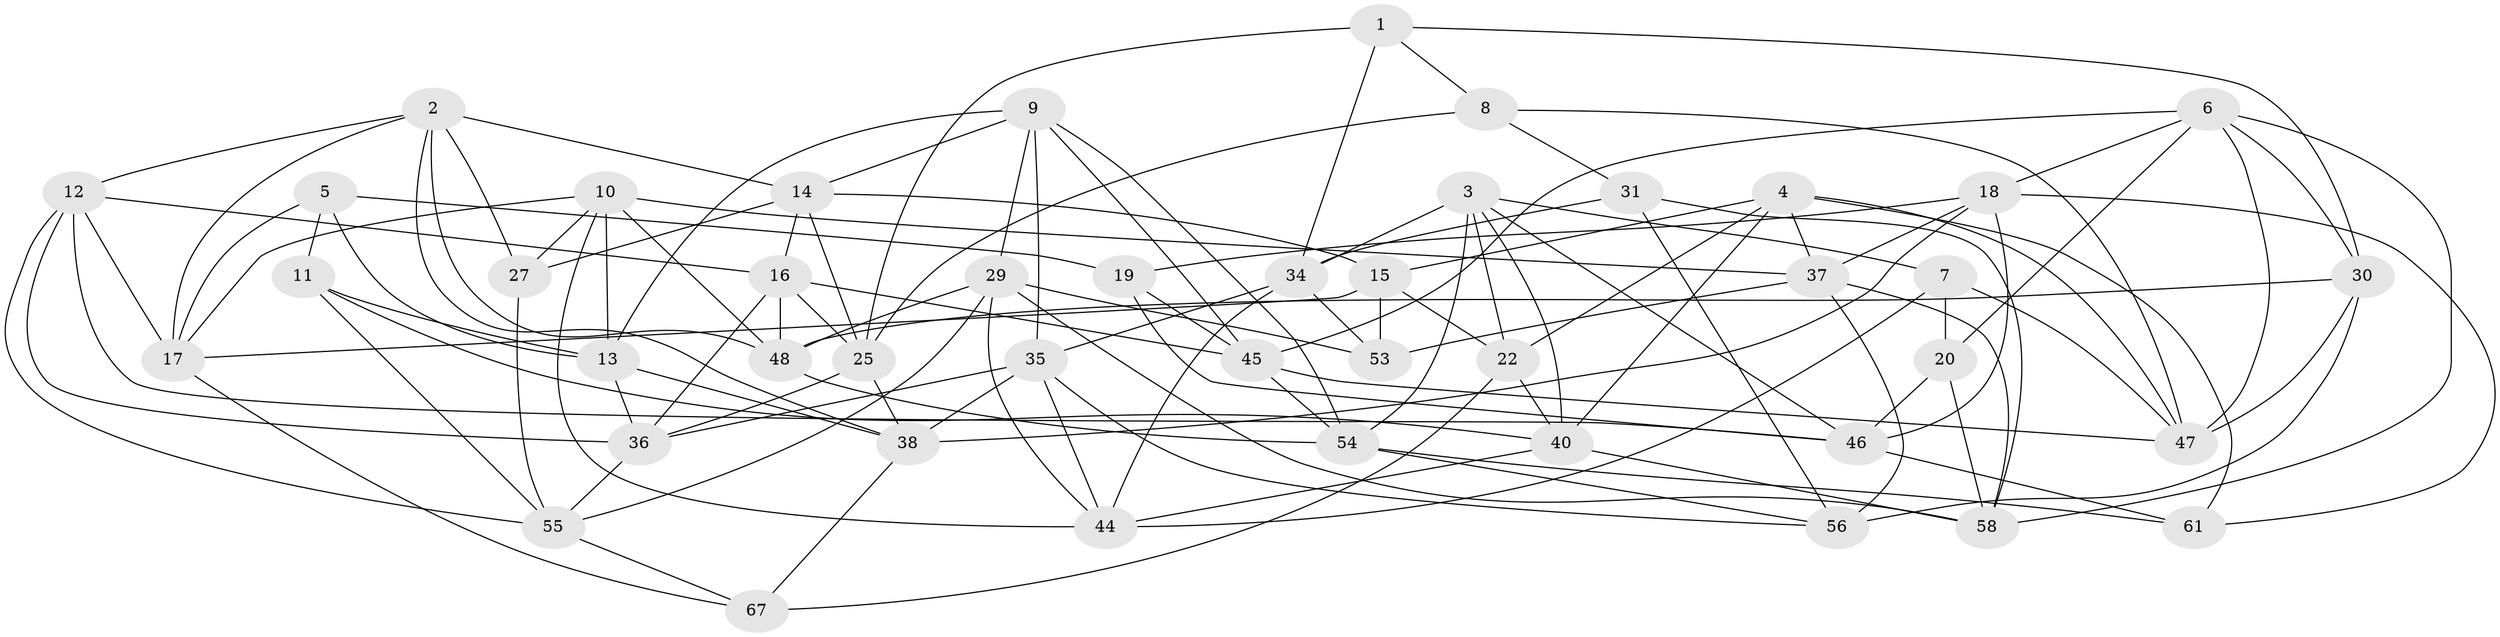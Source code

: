// Generated by graph-tools (version 1.1) at 2025/52/02/27/25 19:52:32]
// undirected, 44 vertices, 118 edges
graph export_dot {
graph [start="1"]
  node [color=gray90,style=filled];
  1;
  2 [super="+33"];
  3 [super="+24"];
  4 [super="+51"];
  5;
  6 [super="+65"];
  7;
  8;
  9 [super="+73"];
  10 [super="+59"];
  11;
  12 [super="+74"];
  13 [super="+49"];
  14 [super="+63"];
  15 [super="+39"];
  16 [super="+26"];
  17 [super="+23"];
  18 [super="+21"];
  19;
  20;
  22 [super="+41"];
  25 [super="+28"];
  27;
  29 [super="+50"];
  30 [super="+32"];
  31;
  34 [super="+42"];
  35 [super="+66"];
  36 [super="+76"];
  37 [super="+68"];
  38 [super="+72"];
  40 [super="+43"];
  44 [super="+69"];
  45 [super="+62"];
  46 [super="+52"];
  47 [super="+71"];
  48 [super="+64"];
  53;
  54 [super="+57"];
  55 [super="+75"];
  56 [super="+70"];
  58 [super="+60"];
  61;
  67;
  1 -- 25;
  1 -- 8;
  1 -- 30;
  1 -- 34;
  2 -- 14;
  2 -- 17;
  2 -- 27;
  2 -- 38;
  2 -- 48;
  2 -- 12;
  3 -- 40;
  3 -- 54;
  3 -- 46;
  3 -- 34;
  3 -- 22;
  3 -- 7;
  4 -- 40;
  4 -- 22;
  4 -- 37;
  4 -- 61;
  4 -- 15;
  4 -- 47;
  5 -- 11;
  5 -- 19;
  5 -- 17;
  5 -- 13;
  6 -- 58;
  6 -- 45;
  6 -- 20;
  6 -- 30;
  6 -- 18;
  6 -- 47;
  7 -- 47;
  7 -- 20;
  7 -- 44;
  8 -- 25;
  8 -- 47;
  8 -- 31;
  9 -- 13;
  9 -- 54;
  9 -- 14;
  9 -- 29;
  9 -- 35;
  9 -- 45;
  10 -- 17;
  10 -- 27;
  10 -- 44;
  10 -- 48;
  10 -- 13;
  10 -- 37;
  11 -- 13;
  11 -- 40;
  11 -- 55;
  12 -- 46;
  12 -- 36;
  12 -- 16;
  12 -- 17;
  12 -- 55;
  13 -- 36;
  13 -- 38;
  14 -- 15;
  14 -- 25;
  14 -- 16;
  14 -- 27;
  15 -- 53;
  15 -- 22 [weight=2];
  15 -- 17;
  16 -- 36;
  16 -- 25;
  16 -- 48;
  16 -- 45;
  17 -- 67;
  18 -- 19;
  18 -- 61;
  18 -- 37;
  18 -- 46;
  18 -- 38;
  19 -- 45;
  19 -- 46;
  20 -- 46;
  20 -- 58;
  22 -- 40;
  22 -- 67;
  25 -- 36;
  25 -- 38;
  27 -- 55;
  29 -- 58;
  29 -- 53;
  29 -- 48;
  29 -- 44;
  29 -- 55;
  30 -- 47;
  30 -- 48;
  30 -- 56 [weight=2];
  31 -- 58;
  31 -- 34;
  31 -- 56;
  34 -- 44;
  34 -- 53;
  34 -- 35;
  35 -- 36;
  35 -- 56;
  35 -- 44;
  35 -- 38;
  36 -- 55;
  37 -- 58;
  37 -- 56;
  37 -- 53;
  38 -- 67;
  40 -- 58;
  40 -- 44;
  45 -- 54;
  45 -- 47;
  46 -- 61;
  48 -- 54;
  54 -- 61;
  54 -- 56;
  55 -- 67;
}

